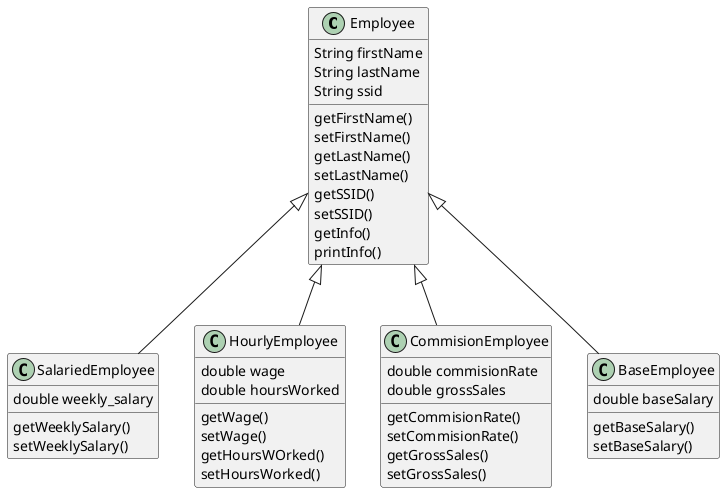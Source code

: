 @startuml
'https://plantuml.com/class-diagram

class Employee{
String firstName
String lastName
String ssid
getFirstName()
setFirstName()
getLastName()
setLastName()
getSSID()
setSSID()
getInfo()
printInfo()
}

class SalariedEmployee{
double weekly_salary
getWeeklySalary()
setWeeklySalary()
}

class HourlyEmployee{
double wage
double hoursWorked
getWage()
setWage()
getHoursWOrked()
setHoursWorked()
}

class CommisionEmployee{
double commisionRate
double grossSales
getCommisionRate()
setCommisionRate()
getGrossSales()
setGrossSales()
}

class BaseEmployee {
double baseSalary
getBaseSalary()
setBaseSalary()
}

Employee <|-- SalariedEmployee
Employee <|-- HourlyEmployee
Employee <|-- CommisionEmployee
Employee <|-- BaseEmployee
@enduml